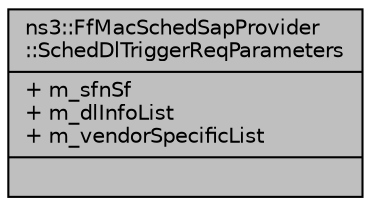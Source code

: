 digraph "ns3::FfMacSchedSapProvider::SchedDlTriggerReqParameters"
{
  edge [fontname="Helvetica",fontsize="10",labelfontname="Helvetica",labelfontsize="10"];
  node [fontname="Helvetica",fontsize="10",shape=record];
  Node1 [label="{ns3::FfMacSchedSapProvider\l::SchedDlTriggerReqParameters\n|+ m_sfnSf\l+ m_dlInfoList\l+ m_vendorSpecificList\l|}",height=0.2,width=0.4,color="black", fillcolor="grey75", style="filled", fontcolor="black"];
}
